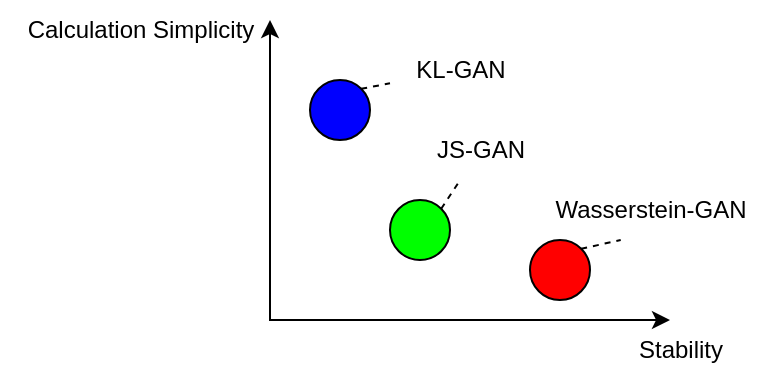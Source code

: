 <mxfile version="22.1.3" type="github">
  <diagram name="Page-1" id="w5DjRV-winPEHvyuTGA8">
    <mxGraphModel dx="830" dy="444" grid="1" gridSize="10" guides="1" tooltips="1" connect="1" arrows="1" fold="1" page="1" pageScale="1" pageWidth="850" pageHeight="1100" math="0" shadow="0">
      <root>
        <mxCell id="0" />
        <mxCell id="1" parent="0" />
        <mxCell id="Sd95GpDoJ_5zBHSsol-S-1" value="" style="endArrow=classic;startArrow=classic;html=1;rounded=0;" edge="1" parent="1">
          <mxGeometry width="50" height="50" relative="1" as="geometry">
            <mxPoint x="320" y="570" as="sourcePoint" />
            <mxPoint x="520" y="720" as="targetPoint" />
            <Array as="points">
              <mxPoint x="320" y="720" />
            </Array>
          </mxGeometry>
        </mxCell>
        <mxCell id="Sd95GpDoJ_5zBHSsol-S-3" value="Stability" style="text;html=1;align=center;verticalAlign=middle;resizable=0;points=[];autosize=1;strokeColor=none;fillColor=none;" vertex="1" parent="1">
          <mxGeometry x="490" y="720" width="70" height="30" as="geometry" />
        </mxCell>
        <mxCell id="Sd95GpDoJ_5zBHSsol-S-4" value="Calculation Simplicity" style="text;html=1;align=center;verticalAlign=middle;resizable=0;points=[];autosize=1;strokeColor=none;fillColor=none;" vertex="1" parent="1">
          <mxGeometry x="185" y="560" width="140" height="30" as="geometry" />
        </mxCell>
        <mxCell id="Sd95GpDoJ_5zBHSsol-S-6" value="" style="ellipse;whiteSpace=wrap;html=1;aspect=fixed;fillColor=#FF0000;" vertex="1" parent="1">
          <mxGeometry x="450" y="680" width="30" height="30" as="geometry" />
        </mxCell>
        <mxCell id="Sd95GpDoJ_5zBHSsol-S-7" value="" style="ellipse;whiteSpace=wrap;html=1;aspect=fixed;fillColor=#0000ff;" vertex="1" parent="1">
          <mxGeometry x="340" y="600" width="30" height="30" as="geometry" />
        </mxCell>
        <mxCell id="Sd95GpDoJ_5zBHSsol-S-8" value="" style="ellipse;whiteSpace=wrap;html=1;aspect=fixed;fillColor=#00ff00;" vertex="1" parent="1">
          <mxGeometry x="380" y="660" width="30" height="30" as="geometry" />
        </mxCell>
        <mxCell id="Sd95GpDoJ_5zBHSsol-S-9" value="" style="endArrow=none;dashed=1;html=1;rounded=0;exitX=1;exitY=0;exitDx=0;exitDy=0;" edge="1" parent="1" source="Sd95GpDoJ_5zBHSsol-S-7" target="Sd95GpDoJ_5zBHSsol-S-11">
          <mxGeometry width="50" height="50" relative="1" as="geometry">
            <mxPoint x="370" y="600" as="sourcePoint" />
            <mxPoint x="380" y="590" as="targetPoint" />
          </mxGeometry>
        </mxCell>
        <mxCell id="Sd95GpDoJ_5zBHSsol-S-11" value="&lt;font style=&quot;font-size: 12px;&quot;&gt;KL-GAN&lt;/font&gt;" style="text;html=1;align=center;verticalAlign=middle;resizable=0;points=[];autosize=1;strokeColor=none;fillColor=none;" vertex="1" parent="1">
          <mxGeometry x="380" y="580" width="70" height="30" as="geometry" />
        </mxCell>
        <mxCell id="Sd95GpDoJ_5zBHSsol-S-12" value="&lt;font style=&quot;font-size: 12px;&quot;&gt;JS-GAN&lt;/font&gt;" style="text;html=1;align=center;verticalAlign=middle;resizable=0;points=[];autosize=1;strokeColor=none;fillColor=none;" vertex="1" parent="1">
          <mxGeometry x="390" y="620" width="70" height="30" as="geometry" />
        </mxCell>
        <mxCell id="Sd95GpDoJ_5zBHSsol-S-13" value="&lt;font style=&quot;font-size: 12px;&quot;&gt;Wasserstein-GAN&lt;/font&gt;" style="text;html=1;align=center;verticalAlign=middle;resizable=0;points=[];autosize=1;strokeColor=none;fillColor=none;" vertex="1" parent="1">
          <mxGeometry x="450" y="650" width="120" height="30" as="geometry" />
        </mxCell>
        <mxCell id="Sd95GpDoJ_5zBHSsol-S-14" value="" style="endArrow=none;dashed=1;html=1;rounded=0;exitX=1;exitY=0;exitDx=0;exitDy=0;" edge="1" parent="1" source="Sd95GpDoJ_5zBHSsol-S-8" target="Sd95GpDoJ_5zBHSsol-S-12">
          <mxGeometry width="50" height="50" relative="1" as="geometry">
            <mxPoint x="540" y="630" as="sourcePoint" />
            <mxPoint x="590" y="580" as="targetPoint" />
          </mxGeometry>
        </mxCell>
        <mxCell id="Sd95GpDoJ_5zBHSsol-S-16" value="" style="endArrow=none;dashed=1;html=1;rounded=0;exitX=1;exitY=0;exitDx=0;exitDy=0;entryX=0.378;entryY=1;entryDx=0;entryDy=0;entryPerimeter=0;" edge="1" parent="1" source="Sd95GpDoJ_5zBHSsol-S-6" target="Sd95GpDoJ_5zBHSsol-S-13">
          <mxGeometry width="50" height="50" relative="1" as="geometry">
            <mxPoint x="540" y="630" as="sourcePoint" />
            <mxPoint x="590" y="580" as="targetPoint" />
          </mxGeometry>
        </mxCell>
      </root>
    </mxGraphModel>
  </diagram>
</mxfile>
